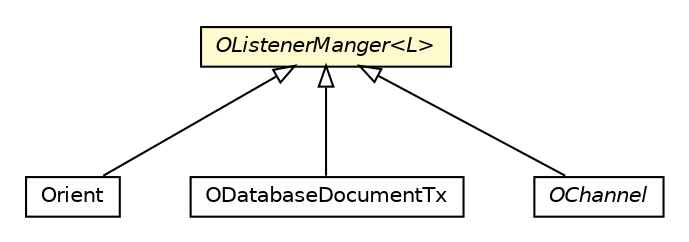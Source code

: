 #!/usr/local/bin/dot
#
# Class diagram 
# Generated by UMLGraph version R5_6-24-gf6e263 (http://www.umlgraph.org/)
#

digraph G {
	edge [fontname="Helvetica",fontsize=10,labelfontname="Helvetica",labelfontsize=10];
	node [fontname="Helvetica",fontsize=10,shape=plaintext];
	nodesep=0.25;
	ranksep=0.5;
	// com.orientechnologies.common.listener.OListenerManger<L>
	c2284307 [label=<<table title="com.orientechnologies.common.listener.OListenerManger" border="0" cellborder="1" cellspacing="0" cellpadding="2" port="p" bgcolor="lemonChiffon" href="./OListenerManger.html">
		<tr><td><table border="0" cellspacing="0" cellpadding="1">
<tr><td align="center" balign="center"><font face="Helvetica-Oblique"> OListenerManger&lt;L&gt; </font></td></tr>
		</table></td></tr>
		</table>>, URL="./OListenerManger.html", fontname="Helvetica", fontcolor="black", fontsize=10.0];
	// com.orientechnologies.orient.core.Orient
	c2284367 [label=<<table title="com.orientechnologies.orient.core.Orient" border="0" cellborder="1" cellspacing="0" cellpadding="2" port="p" href="../../orient/core/Orient.html">
		<tr><td><table border="0" cellspacing="0" cellpadding="1">
<tr><td align="center" balign="center"> Orient </td></tr>
		</table></td></tr>
		</table>>, URL="../../orient/core/Orient.html", fontname="Helvetica", fontcolor="black", fontsize=10.0];
	// com.orientechnologies.orient.core.db.document.ODatabaseDocumentTx
	c2284488 [label=<<table title="com.orientechnologies.orient.core.db.document.ODatabaseDocumentTx" border="0" cellborder="1" cellspacing="0" cellpadding="2" port="p" href="../../orient/core/db/document/ODatabaseDocumentTx.html">
		<tr><td><table border="0" cellspacing="0" cellpadding="1">
<tr><td align="center" balign="center"> ODatabaseDocumentTx </td></tr>
		</table></td></tr>
		</table>>, URL="../../orient/core/db/document/ODatabaseDocumentTx.html", fontname="Helvetica", fontcolor="black", fontsize=10.0];
	// com.orientechnologies.orient.enterprise.channel.OChannel
	c2285603 [label=<<table title="com.orientechnologies.orient.enterprise.channel.OChannel" border="0" cellborder="1" cellspacing="0" cellpadding="2" port="p" href="../../orient/enterprise/channel/OChannel.html">
		<tr><td><table border="0" cellspacing="0" cellpadding="1">
<tr><td align="center" balign="center"><font face="Helvetica-Oblique"> OChannel </font></td></tr>
		</table></td></tr>
		</table>>, URL="../../orient/enterprise/channel/OChannel.html", fontname="Helvetica", fontcolor="black", fontsize=10.0];
	//com.orientechnologies.orient.core.Orient extends com.orientechnologies.common.listener.OListenerManger<com.orientechnologies.orient.core.OOrientListener>
	c2284307:p -> c2284367:p [dir=back,arrowtail=empty];
	//com.orientechnologies.orient.core.db.document.ODatabaseDocumentTx extends com.orientechnologies.common.listener.OListenerManger<com.orientechnologies.orient.core.db.ODatabaseListener>
	c2284307:p -> c2284488:p [dir=back,arrowtail=empty];
	//com.orientechnologies.orient.enterprise.channel.OChannel extends com.orientechnologies.common.listener.OListenerManger<com.orientechnologies.orient.enterprise.channel.binary.OChannelListener>
	c2284307:p -> c2285603:p [dir=back,arrowtail=empty];
}

